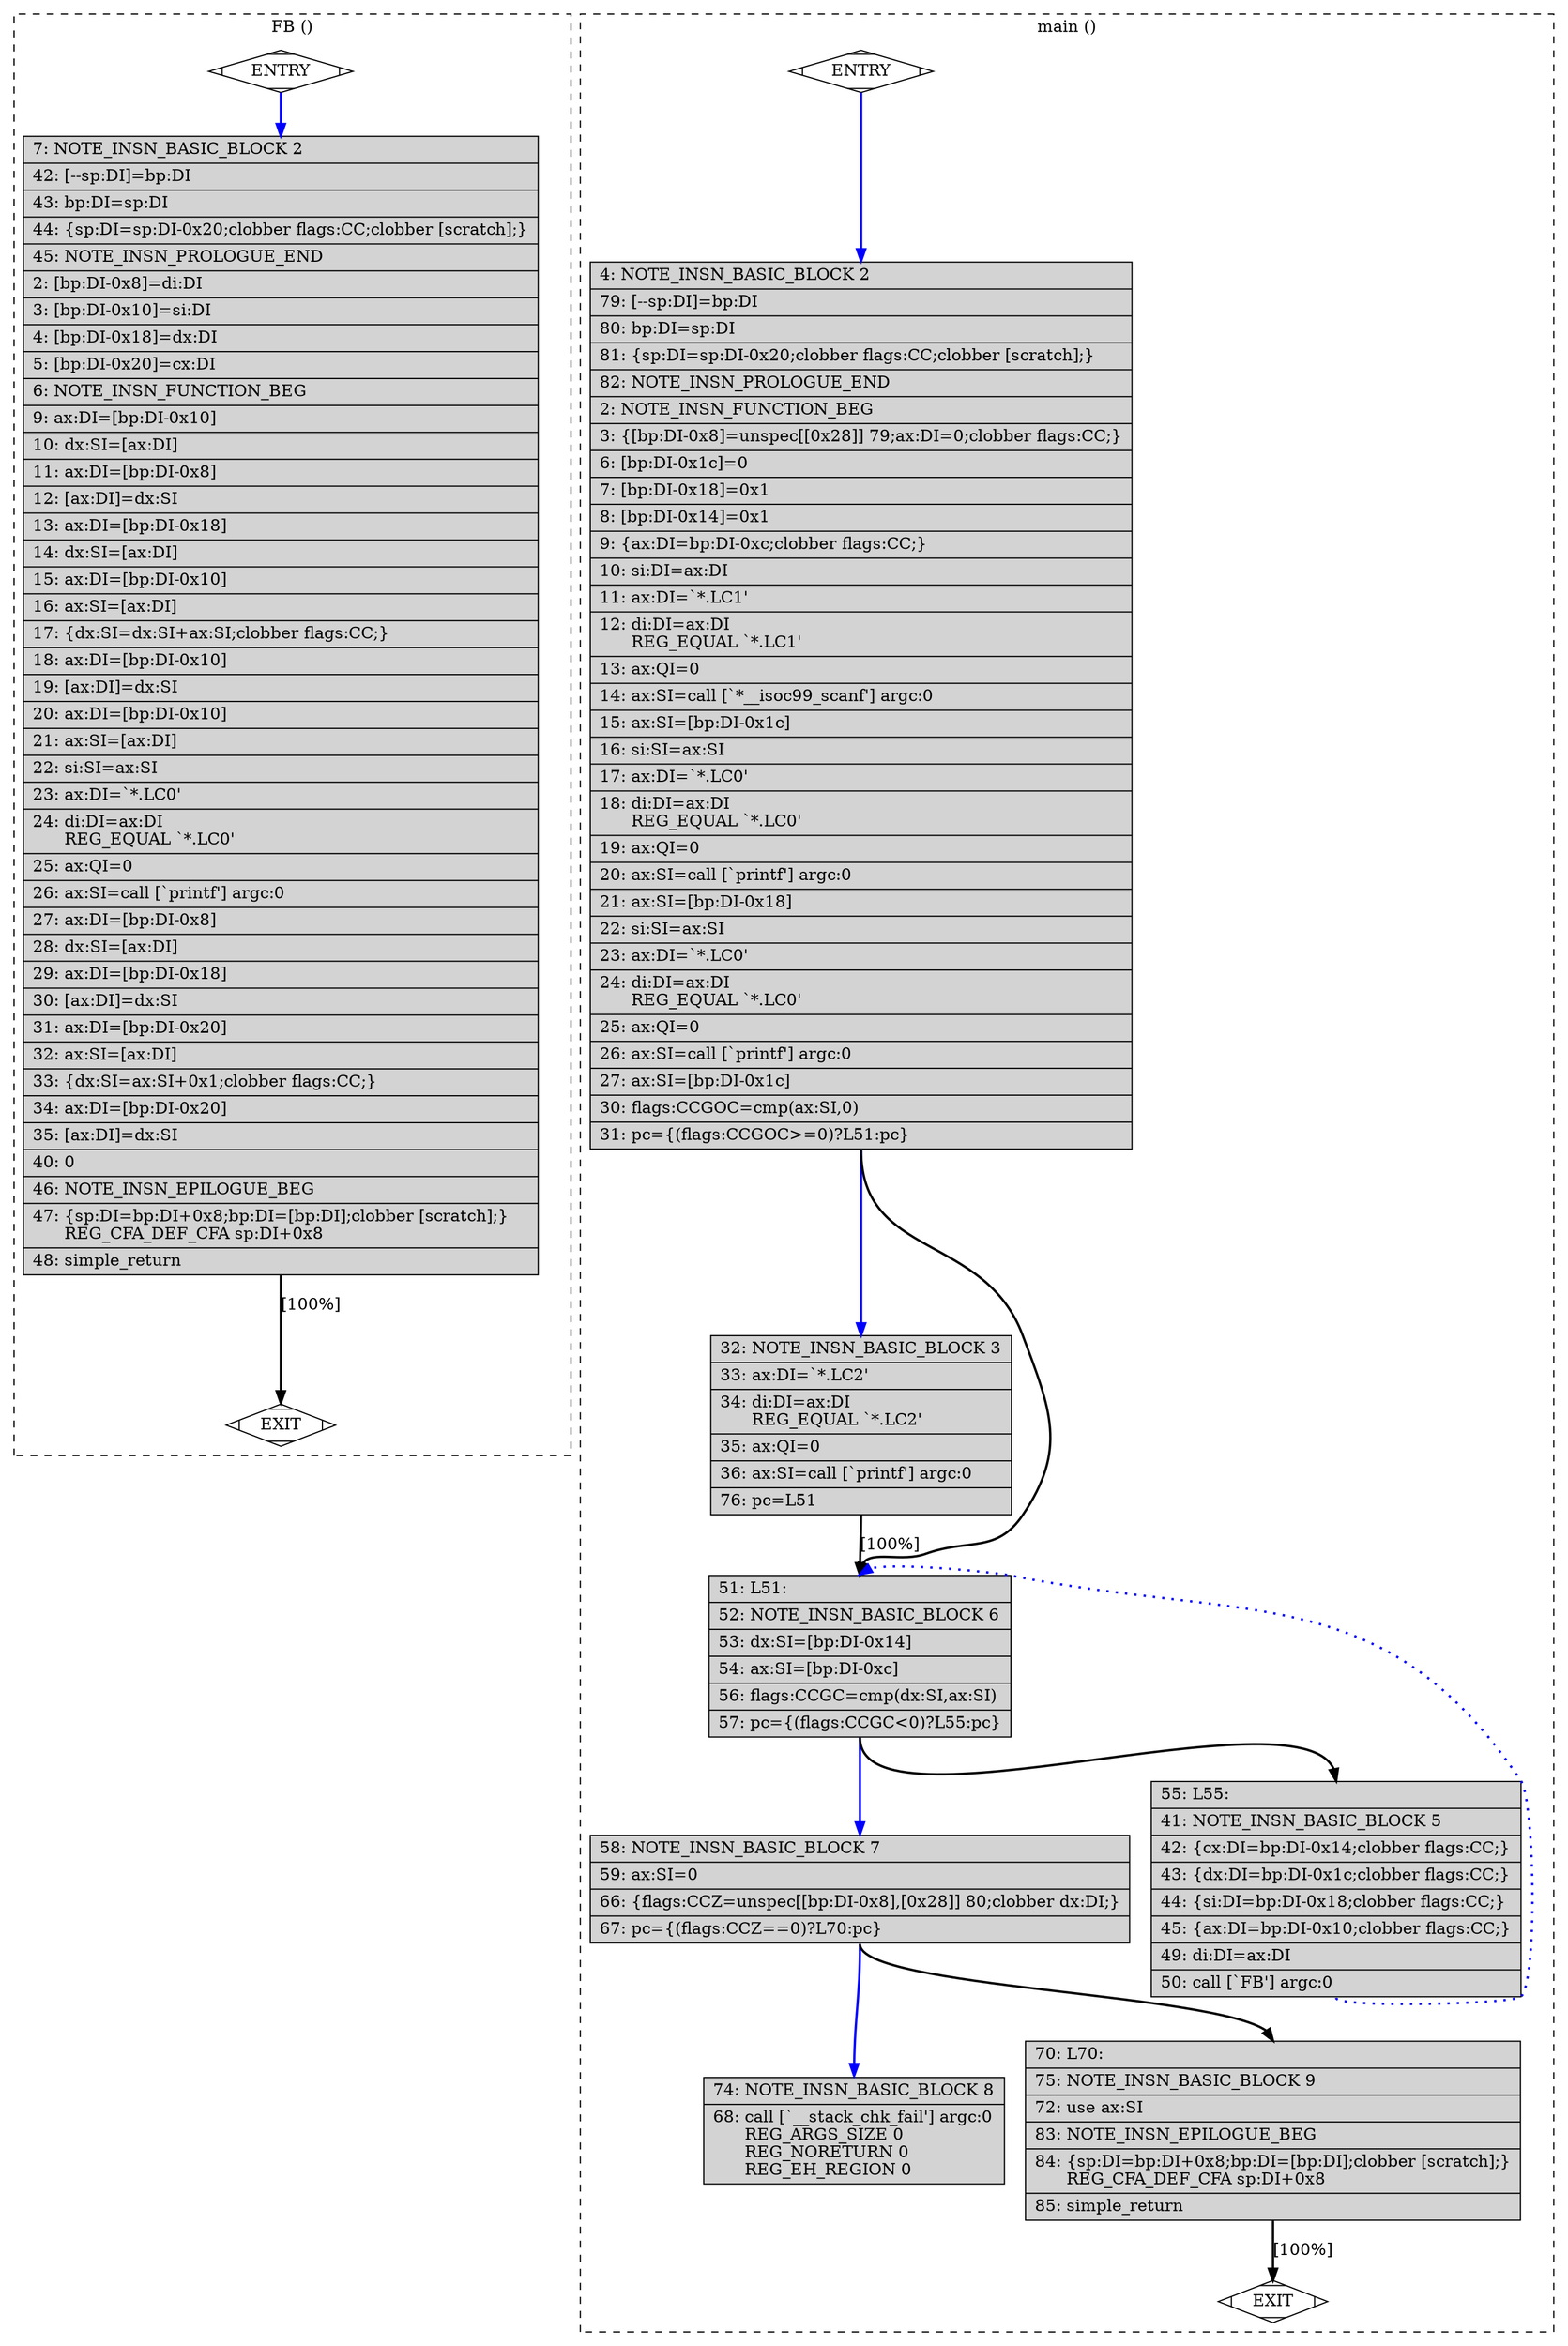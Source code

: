 digraph "a-test1.c.302r.pro_and_epilogue" {
overlap=false;
subgraph "cluster_FB" {
	style="dashed";
	color="black";
	label="FB ()";
	fn_0_basic_block_0 [shape=Mdiamond,style=filled,fillcolor=white,label="ENTRY"];

	fn_0_basic_block_2 [shape=record,style=filled,fillcolor=lightgrey,label="{\ \ \ \ 7:\ NOTE_INSN_BASIC_BLOCK\ 2\l\
|\ \ \ 42:\ [--sp:DI]=bp:DI\l\
|\ \ \ 43:\ bp:DI=sp:DI\l\
|\ \ \ 44:\ \{sp:DI=sp:DI-0x20;clobber\ flags:CC;clobber\ [scratch];\}\l\
|\ \ \ 45:\ NOTE_INSN_PROLOGUE_END\l\
|\ \ \ \ 2:\ [bp:DI-0x8]=di:DI\l\
|\ \ \ \ 3:\ [bp:DI-0x10]=si:DI\l\
|\ \ \ \ 4:\ [bp:DI-0x18]=dx:DI\l\
|\ \ \ \ 5:\ [bp:DI-0x20]=cx:DI\l\
|\ \ \ \ 6:\ NOTE_INSN_FUNCTION_BEG\l\
|\ \ \ \ 9:\ ax:DI=[bp:DI-0x10]\l\
|\ \ \ 10:\ dx:SI=[ax:DI]\l\
|\ \ \ 11:\ ax:DI=[bp:DI-0x8]\l\
|\ \ \ 12:\ [ax:DI]=dx:SI\l\
|\ \ \ 13:\ ax:DI=[bp:DI-0x18]\l\
|\ \ \ 14:\ dx:SI=[ax:DI]\l\
|\ \ \ 15:\ ax:DI=[bp:DI-0x10]\l\
|\ \ \ 16:\ ax:SI=[ax:DI]\l\
|\ \ \ 17:\ \{dx:SI=dx:SI+ax:SI;clobber\ flags:CC;\}\l\
|\ \ \ 18:\ ax:DI=[bp:DI-0x10]\l\
|\ \ \ 19:\ [ax:DI]=dx:SI\l\
|\ \ \ 20:\ ax:DI=[bp:DI-0x10]\l\
|\ \ \ 21:\ ax:SI=[ax:DI]\l\
|\ \ \ 22:\ si:SI=ax:SI\l\
|\ \ \ 23:\ ax:DI=`*.LC0'\l\
|\ \ \ 24:\ di:DI=ax:DI\l\
\ \ \ \ \ \ REG_EQUAL\ `*.LC0'\l\
|\ \ \ 25:\ ax:QI=0\l\
|\ \ \ 26:\ ax:SI=call\ [`printf']\ argc:0\l\
|\ \ \ 27:\ ax:DI=[bp:DI-0x8]\l\
|\ \ \ 28:\ dx:SI=[ax:DI]\l\
|\ \ \ 29:\ ax:DI=[bp:DI-0x18]\l\
|\ \ \ 30:\ [ax:DI]=dx:SI\l\
|\ \ \ 31:\ ax:DI=[bp:DI-0x20]\l\
|\ \ \ 32:\ ax:SI=[ax:DI]\l\
|\ \ \ 33:\ \{dx:SI=ax:SI+0x1;clobber\ flags:CC;\}\l\
|\ \ \ 34:\ ax:DI=[bp:DI-0x20]\l\
|\ \ \ 35:\ [ax:DI]=dx:SI\l\
|\ \ \ 40:\ 0\l\
|\ \ \ 46:\ NOTE_INSN_EPILOGUE_BEG\l\
|\ \ \ 47:\ \{sp:DI=bp:DI+0x8;bp:DI=[bp:DI];clobber\ [scratch];\}\l\
\ \ \ \ \ \ REG_CFA_DEF_CFA\ sp:DI+0x8\l\
|\ \ \ 48:\ simple_return\l\
}"];

	fn_0_basic_block_1 [shape=Mdiamond,style=filled,fillcolor=white,label="EXIT"];

	fn_0_basic_block_0:s -> fn_0_basic_block_2:n [style="solid,bold",color=blue,weight=100,constraint=true];
	fn_0_basic_block_2:s -> fn_0_basic_block_1:n [style="solid,bold",color=black,weight=10,constraint=true,label="[100%]"];
	fn_0_basic_block_0:s -> fn_0_basic_block_1:n [style="invis",constraint=true];
}
subgraph "cluster_main" {
	style="dashed";
	color="black";
	label="main ()";
	fn_1_basic_block_0 [shape=Mdiamond,style=filled,fillcolor=white,label="ENTRY"];

	fn_1_basic_block_2 [shape=record,style=filled,fillcolor=lightgrey,label="{\ \ \ \ 4:\ NOTE_INSN_BASIC_BLOCK\ 2\l\
|\ \ \ 79:\ [--sp:DI]=bp:DI\l\
|\ \ \ 80:\ bp:DI=sp:DI\l\
|\ \ \ 81:\ \{sp:DI=sp:DI-0x20;clobber\ flags:CC;clobber\ [scratch];\}\l\
|\ \ \ 82:\ NOTE_INSN_PROLOGUE_END\l\
|\ \ \ \ 2:\ NOTE_INSN_FUNCTION_BEG\l\
|\ \ \ \ 3:\ \{[bp:DI-0x8]=unspec[[0x28]]\ 79;ax:DI=0;clobber\ flags:CC;\}\l\
|\ \ \ \ 6:\ [bp:DI-0x1c]=0\l\
|\ \ \ \ 7:\ [bp:DI-0x18]=0x1\l\
|\ \ \ \ 8:\ [bp:DI-0x14]=0x1\l\
|\ \ \ \ 9:\ \{ax:DI=bp:DI-0xc;clobber\ flags:CC;\}\l\
|\ \ \ 10:\ si:DI=ax:DI\l\
|\ \ \ 11:\ ax:DI=`*.LC1'\l\
|\ \ \ 12:\ di:DI=ax:DI\l\
\ \ \ \ \ \ REG_EQUAL\ `*.LC1'\l\
|\ \ \ 13:\ ax:QI=0\l\
|\ \ \ 14:\ ax:SI=call\ [`*__isoc99_scanf']\ argc:0\l\
|\ \ \ 15:\ ax:SI=[bp:DI-0x1c]\l\
|\ \ \ 16:\ si:SI=ax:SI\l\
|\ \ \ 17:\ ax:DI=`*.LC0'\l\
|\ \ \ 18:\ di:DI=ax:DI\l\
\ \ \ \ \ \ REG_EQUAL\ `*.LC0'\l\
|\ \ \ 19:\ ax:QI=0\l\
|\ \ \ 20:\ ax:SI=call\ [`printf']\ argc:0\l\
|\ \ \ 21:\ ax:SI=[bp:DI-0x18]\l\
|\ \ \ 22:\ si:SI=ax:SI\l\
|\ \ \ 23:\ ax:DI=`*.LC0'\l\
|\ \ \ 24:\ di:DI=ax:DI\l\
\ \ \ \ \ \ REG_EQUAL\ `*.LC0'\l\
|\ \ \ 25:\ ax:QI=0\l\
|\ \ \ 26:\ ax:SI=call\ [`printf']\ argc:0\l\
|\ \ \ 27:\ ax:SI=[bp:DI-0x1c]\l\
|\ \ \ 30:\ flags:CCGOC=cmp(ax:SI,0)\l\
|\ \ \ 31:\ pc=\{(flags:CCGOC\>=0)?L51:pc\}\l\
}"];

	fn_1_basic_block_3 [shape=record,style=filled,fillcolor=lightgrey,label="{\ \ \ 32:\ NOTE_INSN_BASIC_BLOCK\ 3\l\
|\ \ \ 33:\ ax:DI=`*.LC2'\l\
|\ \ \ 34:\ di:DI=ax:DI\l\
\ \ \ \ \ \ REG_EQUAL\ `*.LC2'\l\
|\ \ \ 35:\ ax:QI=0\l\
|\ \ \ 36:\ ax:SI=call\ [`printf']\ argc:0\l\
|\ \ \ 76:\ pc=L51\l\
}"];

	fn_1_basic_block_6 [shape=record,style=filled,fillcolor=lightgrey,label="{\ \ \ 51:\ L51:\l\
|\ \ \ 52:\ NOTE_INSN_BASIC_BLOCK\ 6\l\
|\ \ \ 53:\ dx:SI=[bp:DI-0x14]\l\
|\ \ \ 54:\ ax:SI=[bp:DI-0xc]\l\
|\ \ \ 56:\ flags:CCGC=cmp(dx:SI,ax:SI)\l\
|\ \ \ 57:\ pc=\{(flags:CCGC\<0)?L55:pc\}\l\
}"];

	fn_1_basic_block_7 [shape=record,style=filled,fillcolor=lightgrey,label="{\ \ \ 58:\ NOTE_INSN_BASIC_BLOCK\ 7\l\
|\ \ \ 59:\ ax:SI=0\l\
|\ \ \ 66:\ \{flags:CCZ=unspec[[bp:DI-0x8],[0x28]]\ 80;clobber\ dx:DI;\}\l\
|\ \ \ 67:\ pc=\{(flags:CCZ==0)?L70:pc\}\l\
}"];

	fn_1_basic_block_8 [shape=record,style=filled,fillcolor=lightgrey,label="{\ \ \ 74:\ NOTE_INSN_BASIC_BLOCK\ 8\l\
|\ \ \ 68:\ call\ [`__stack_chk_fail']\ argc:0\l\
\ \ \ \ \ \ REG_ARGS_SIZE\ 0\l\
\ \ \ \ \ \ REG_NORETURN\ 0\l\
\ \ \ \ \ \ REG_EH_REGION\ 0\l\
}"];

	fn_1_basic_block_9 [shape=record,style=filled,fillcolor=lightgrey,label="{\ \ \ 70:\ L70:\l\
|\ \ \ 75:\ NOTE_INSN_BASIC_BLOCK\ 9\l\
|\ \ \ 72:\ use\ ax:SI\l\
|\ \ \ 83:\ NOTE_INSN_EPILOGUE_BEG\l\
|\ \ \ 84:\ \{sp:DI=bp:DI+0x8;bp:DI=[bp:DI];clobber\ [scratch];\}\l\
\ \ \ \ \ \ REG_CFA_DEF_CFA\ sp:DI+0x8\l\
|\ \ \ 85:\ simple_return\l\
}"];

	fn_1_basic_block_5 [shape=record,style=filled,fillcolor=lightgrey,label="{\ \ \ 55:\ L55:\l\
|\ \ \ 41:\ NOTE_INSN_BASIC_BLOCK\ 5\l\
|\ \ \ 42:\ \{cx:DI=bp:DI-0x14;clobber\ flags:CC;\}\l\
|\ \ \ 43:\ \{dx:DI=bp:DI-0x1c;clobber\ flags:CC;\}\l\
|\ \ \ 44:\ \{si:DI=bp:DI-0x18;clobber\ flags:CC;\}\l\
|\ \ \ 45:\ \{ax:DI=bp:DI-0x10;clobber\ flags:CC;\}\l\
|\ \ \ 49:\ di:DI=ax:DI\l\
|\ \ \ 50:\ call\ [`FB']\ argc:0\l\
}"];

	fn_1_basic_block_1 [shape=Mdiamond,style=filled,fillcolor=white,label="EXIT"];

	fn_1_basic_block_0:s -> fn_1_basic_block_2:n [style="solid,bold",color=blue,weight=100,constraint=true];
	fn_1_basic_block_2:s -> fn_1_basic_block_3:n [style="solid,bold",color=blue,weight=100,constraint=true];
	fn_1_basic_block_2:s -> fn_1_basic_block_6:n [style="solid,bold",color=black,weight=10,constraint=true];
	fn_1_basic_block_3:s -> fn_1_basic_block_6:n [style="solid,bold",color=black,weight=10,constraint=true,label="[100%]"];
	fn_1_basic_block_5:s -> fn_1_basic_block_6:n [style="dotted,bold",color=blue,weight=10,constraint=false];
	fn_1_basic_block_6:s -> fn_1_basic_block_5:n [style="solid,bold",color=black,weight=10,constraint=true];
	fn_1_basic_block_6:s -> fn_1_basic_block_7:n [style="solid,bold",color=blue,weight=100,constraint=true];
	fn_1_basic_block_7:s -> fn_1_basic_block_9:n [style="solid,bold",color=black,weight=10,constraint=true];
	fn_1_basic_block_7:s -> fn_1_basic_block_8:n [style="solid,bold",color=blue,weight=100,constraint=true];
	fn_1_basic_block_9:s -> fn_1_basic_block_1:n [style="solid,bold",color=black,weight=10,constraint=true,label="[100%]"];
	fn_1_basic_block_0:s -> fn_1_basic_block_1:n [style="invis",constraint=true];
}
}
